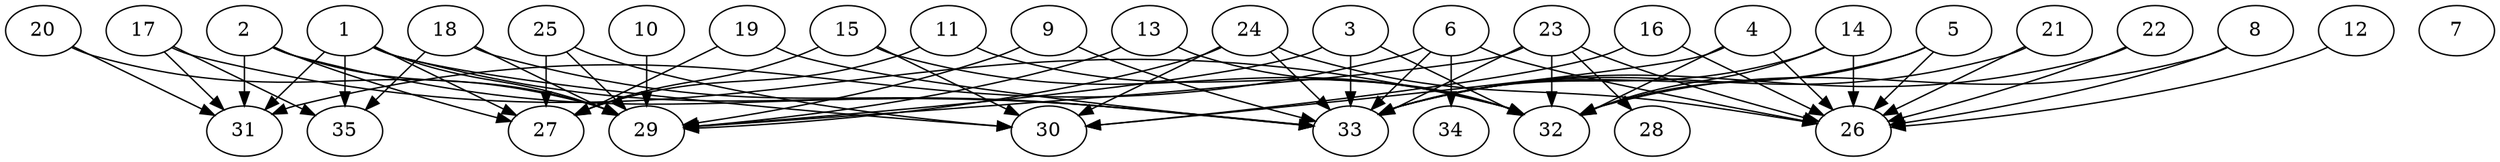 // DAG automatically generated by daggen at Thu Oct  3 14:05:36 2019
// ./daggen --dot -n 35 --ccr 0.4 --fat 0.9 --regular 0.7 --density 0.5 --mindata 5242880 --maxdata 52428800 
digraph G {
  1 [size="79022080", alpha="0.16", expect_size="31608832"] 
  1 -> 27 [size ="31608832"]
  1 -> 29 [size ="31608832"]
  1 -> 30 [size ="31608832"]
  1 -> 31 [size ="31608832"]
  1 -> 33 [size ="31608832"]
  1 -> 35 [size ="31608832"]
  2 [size="125747200", alpha="0.03", expect_size="50298880"] 
  2 -> 27 [size ="50298880"]
  2 -> 29 [size ="50298880"]
  2 -> 31 [size ="50298880"]
  2 -> 33 [size ="50298880"]
  3 [size="60889600", alpha="0.15", expect_size="24355840"] 
  3 -> 29 [size ="24355840"]
  3 -> 32 [size ="24355840"]
  3 -> 33 [size ="24355840"]
  4 [size="23897600", alpha="0.02", expect_size="9559040"] 
  4 -> 26 [size ="9559040"]
  4 -> 30 [size ="9559040"]
  4 -> 32 [size ="9559040"]
  5 [size="66094080", alpha="0.19", expect_size="26437632"] 
  5 -> 26 [size ="26437632"]
  5 -> 32 [size ="26437632"]
  5 -> 33 [size ="26437632"]
  6 [size="66408960", alpha="0.14", expect_size="26563584"] 
  6 -> 26 [size ="26563584"]
  6 -> 31 [size ="26563584"]
  6 -> 33 [size ="26563584"]
  6 -> 34 [size ="26563584"]
  7 [size="70161920", alpha="0.04", expect_size="28064768"] 
  8 [size="30778880", alpha="0.11", expect_size="12311552"] 
  8 -> 26 [size ="12311552"]
  8 -> 32 [size ="12311552"]
  9 [size="26918400", alpha="0.10", expect_size="10767360"] 
  9 -> 29 [size ="10767360"]
  9 -> 33 [size ="10767360"]
  10 [size="122897920", alpha="0.02", expect_size="49159168"] 
  10 -> 29 [size ="49159168"]
  11 [size="15918080", alpha="0.12", expect_size="6367232"] 
  11 -> 27 [size ="6367232"]
  11 -> 32 [size ="6367232"]
  12 [size="110184960", alpha="0.07", expect_size="44073984"] 
  12 -> 26 [size ="44073984"]
  13 [size="127521280", alpha="0.17", expect_size="51008512"] 
  13 -> 29 [size ="51008512"]
  13 -> 32 [size ="51008512"]
  14 [size="100277760", alpha="0.09", expect_size="40111104"] 
  14 -> 26 [size ="40111104"]
  14 -> 32 [size ="40111104"]
  14 -> 33 [size ="40111104"]
  15 [size="110901760", alpha="0.12", expect_size="44360704"] 
  15 -> 27 [size ="44360704"]
  15 -> 30 [size ="44360704"]
  15 -> 32 [size ="44360704"]
  16 [size="105761280", alpha="0.06", expect_size="42304512"] 
  16 -> 26 [size ="42304512"]
  16 -> 30 [size ="42304512"]
  17 [size="69265920", alpha="0.05", expect_size="27706368"] 
  17 -> 31 [size ="27706368"]
  17 -> 32 [size ="27706368"]
  17 -> 35 [size ="27706368"]
  18 [size="95211520", alpha="0.11", expect_size="38084608"] 
  18 -> 29 [size ="38084608"]
  18 -> 33 [size ="38084608"]
  18 -> 35 [size ="38084608"]
  19 [size="39498240", alpha="0.06", expect_size="15799296"] 
  19 -> 27 [size ="15799296"]
  19 -> 33 [size ="15799296"]
  20 [size="98393600", alpha="0.14", expect_size="39357440"] 
  20 -> 29 [size ="39357440"]
  20 -> 31 [size ="39357440"]
  21 [size="113077760", alpha="0.13", expect_size="45231104"] 
  21 -> 26 [size ="45231104"]
  21 -> 33 [size ="45231104"]
  22 [size="63964160", alpha="0.11", expect_size="25585664"] 
  22 -> 26 [size ="25585664"]
  22 -> 33 [size ="25585664"]
  23 [size="107366400", alpha="0.18", expect_size="42946560"] 
  23 -> 26 [size ="42946560"]
  23 -> 28 [size ="42946560"]
  23 -> 29 [size ="42946560"]
  23 -> 32 [size ="42946560"]
  23 -> 33 [size ="42946560"]
  24 [size="90344960", alpha="0.06", expect_size="36137984"] 
  24 -> 26 [size ="36137984"]
  24 -> 29 [size ="36137984"]
  24 -> 30 [size ="36137984"]
  24 -> 33 [size ="36137984"]
  25 [size="26557440", alpha="0.03", expect_size="10622976"] 
  25 -> 27 [size ="10622976"]
  25 -> 29 [size ="10622976"]
  25 -> 30 [size ="10622976"]
  26 [size="99269120", alpha="0.09", expect_size="39707648"] 
  27 [size="17384960", alpha="0.05", expect_size="6953984"] 
  28 [size="44218880", alpha="0.04", expect_size="17687552"] 
  29 [size="112043520", alpha="0.05", expect_size="44817408"] 
  30 [size="29015040", alpha="0.05", expect_size="11606016"] 
  31 [size="111037440", alpha="0.05", expect_size="44414976"] 
  32 [size="70128640", alpha="0.02", expect_size="28051456"] 
  33 [size="18936320", alpha="0.18", expect_size="7574528"] 
  34 [size="123202560", alpha="0.09", expect_size="49281024"] 
  35 [size="39825920", alpha="0.17", expect_size="15930368"] 
}
